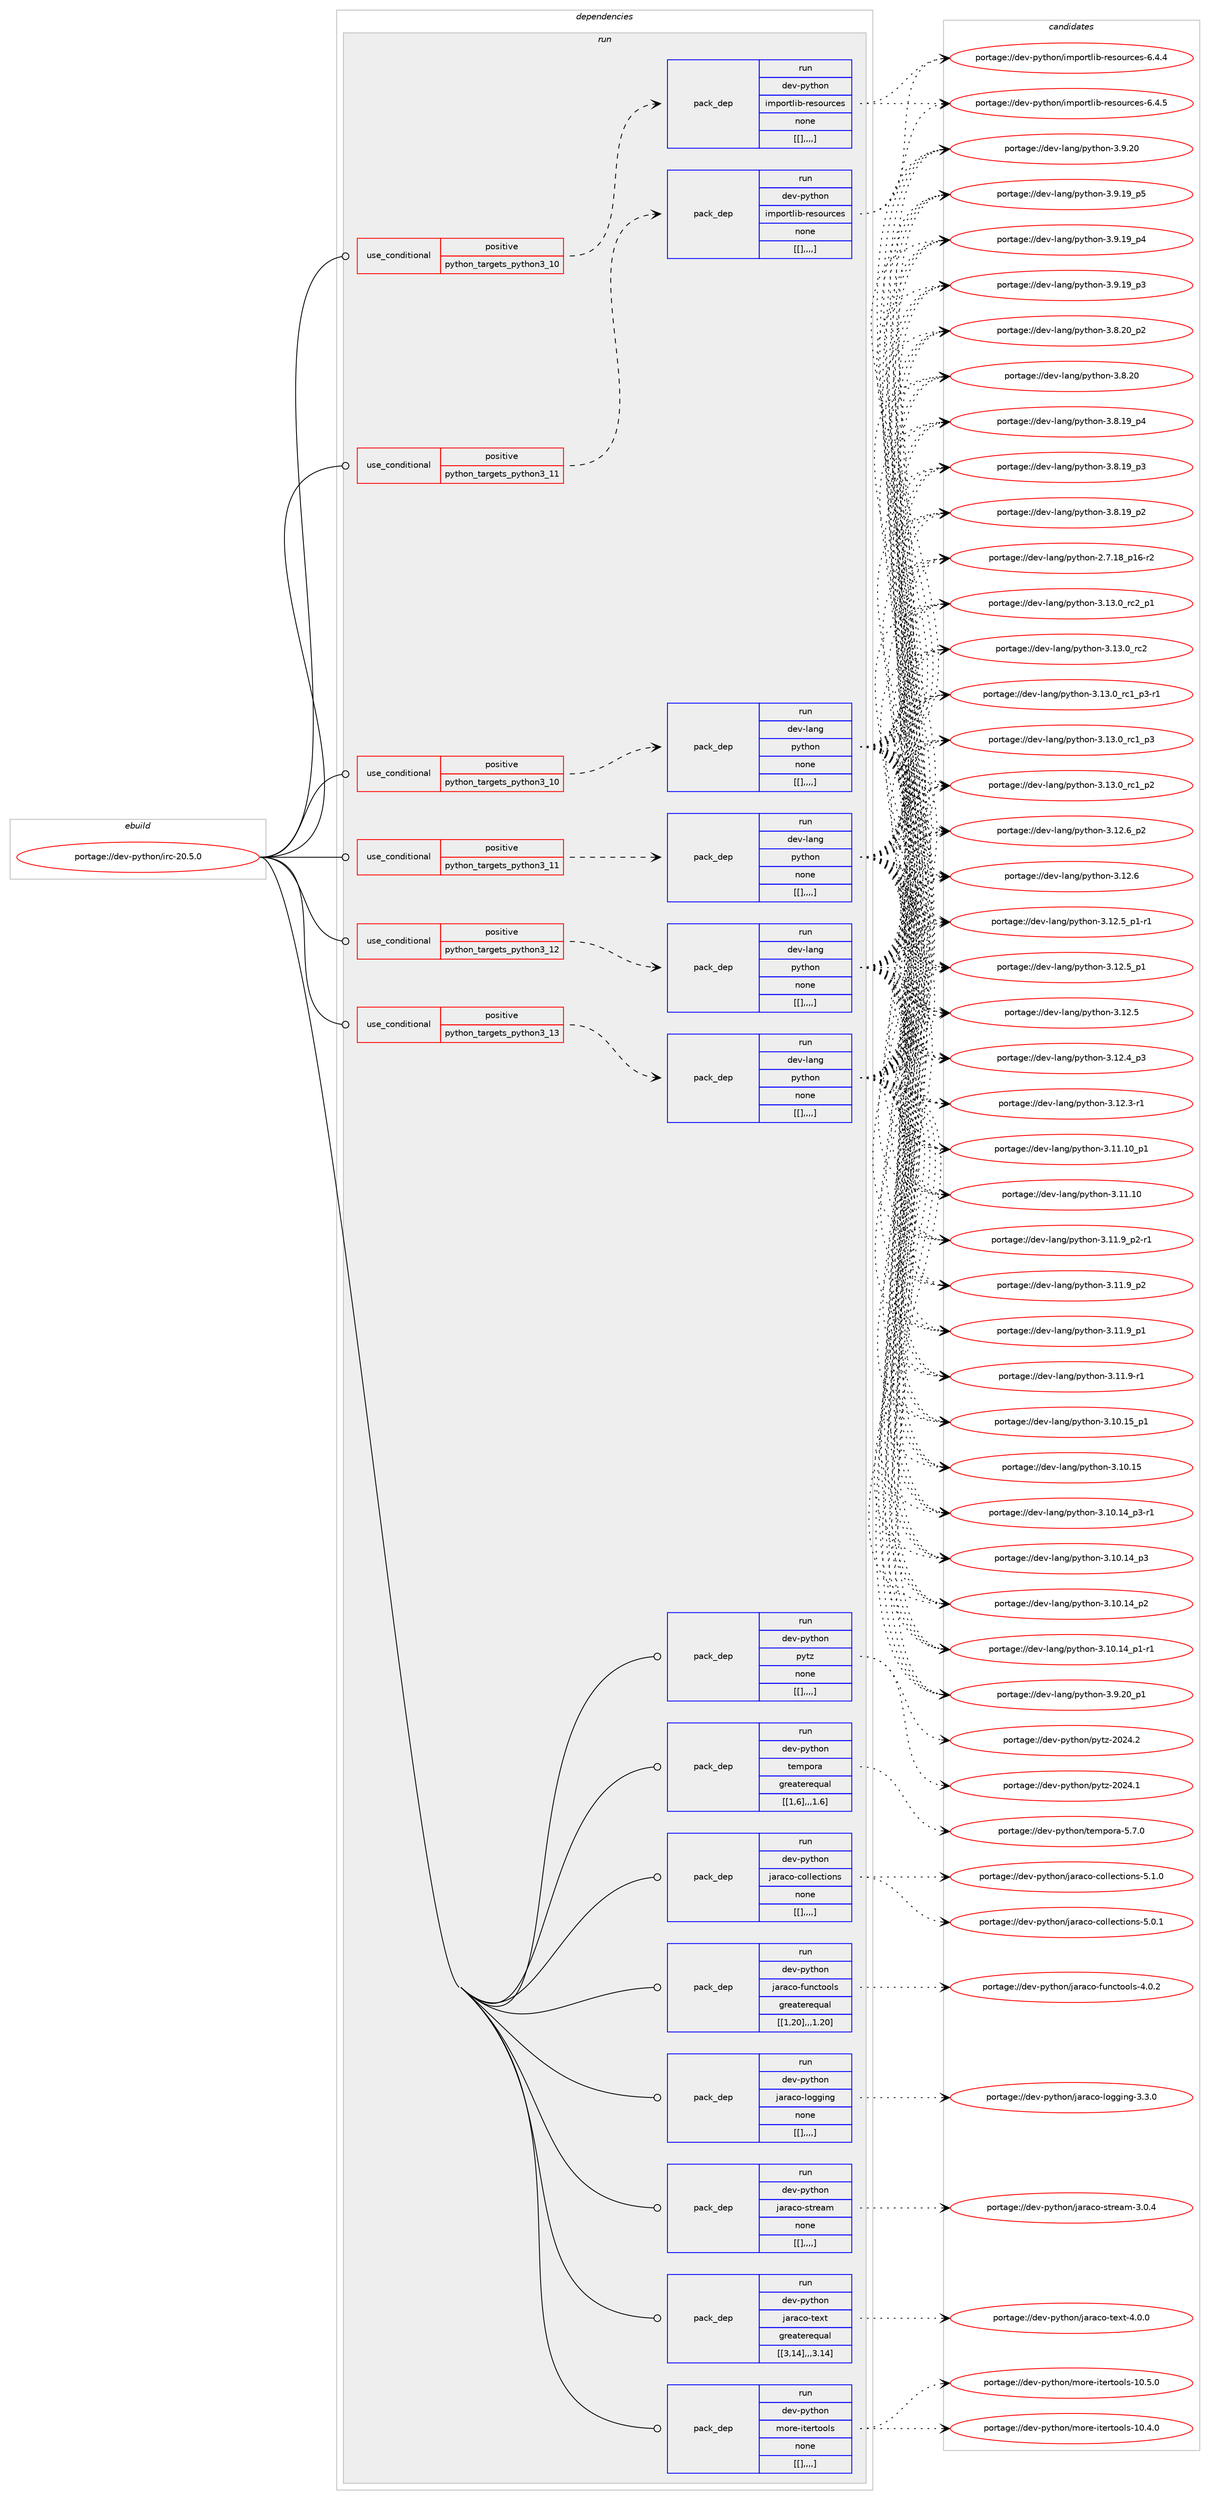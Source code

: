 digraph prolog {

# *************
# Graph options
# *************

newrank=true;
concentrate=true;
compound=true;
graph [rankdir=LR,fontname=Helvetica,fontsize=10,ranksep=1.5];#, ranksep=2.5, nodesep=0.2];
edge  [arrowhead=vee];
node  [fontname=Helvetica,fontsize=10];

# **********
# The ebuild
# **********

subgraph cluster_leftcol {
color=gray;
label=<<i>ebuild</i>>;
id [label="portage://dev-python/irc-20.5.0", color=red, width=4, href="../dev-python/irc-20.5.0.svg"];
}

# ****************
# The dependencies
# ****************

subgraph cluster_midcol {
color=gray;
label=<<i>dependencies</i>>;
subgraph cluster_compile {
fillcolor="#eeeeee";
style=filled;
label=<<i>compile</i>>;
}
subgraph cluster_compileandrun {
fillcolor="#eeeeee";
style=filled;
label=<<i>compile and run</i>>;
}
subgraph cluster_run {
fillcolor="#eeeeee";
style=filled;
label=<<i>run</i>>;
subgraph cond34858 {
dependency150332 [label=<<TABLE BORDER="0" CELLBORDER="1" CELLSPACING="0" CELLPADDING="4"><TR><TD ROWSPAN="3" CELLPADDING="10">use_conditional</TD></TR><TR><TD>positive</TD></TR><TR><TD>python_targets_python3_10</TD></TR></TABLE>>, shape=none, color=red];
subgraph pack114260 {
dependency150333 [label=<<TABLE BORDER="0" CELLBORDER="1" CELLSPACING="0" CELLPADDING="4" WIDTH="220"><TR><TD ROWSPAN="6" CELLPADDING="30">pack_dep</TD></TR><TR><TD WIDTH="110">run</TD></TR><TR><TD>dev-lang</TD></TR><TR><TD>python</TD></TR><TR><TD>none</TD></TR><TR><TD>[[],,,,]</TD></TR></TABLE>>, shape=none, color=blue];
}
dependency150332:e -> dependency150333:w [weight=20,style="dashed",arrowhead="vee"];
}
id:e -> dependency150332:w [weight=20,style="solid",arrowhead="odot"];
subgraph cond34859 {
dependency150334 [label=<<TABLE BORDER="0" CELLBORDER="1" CELLSPACING="0" CELLPADDING="4"><TR><TD ROWSPAN="3" CELLPADDING="10">use_conditional</TD></TR><TR><TD>positive</TD></TR><TR><TD>python_targets_python3_10</TD></TR></TABLE>>, shape=none, color=red];
subgraph pack114261 {
dependency150335 [label=<<TABLE BORDER="0" CELLBORDER="1" CELLSPACING="0" CELLPADDING="4" WIDTH="220"><TR><TD ROWSPAN="6" CELLPADDING="30">pack_dep</TD></TR><TR><TD WIDTH="110">run</TD></TR><TR><TD>dev-python</TD></TR><TR><TD>importlib-resources</TD></TR><TR><TD>none</TD></TR><TR><TD>[[],,,,]</TD></TR></TABLE>>, shape=none, color=blue];
}
dependency150334:e -> dependency150335:w [weight=20,style="dashed",arrowhead="vee"];
}
id:e -> dependency150334:w [weight=20,style="solid",arrowhead="odot"];
subgraph cond34860 {
dependency150336 [label=<<TABLE BORDER="0" CELLBORDER="1" CELLSPACING="0" CELLPADDING="4"><TR><TD ROWSPAN="3" CELLPADDING="10">use_conditional</TD></TR><TR><TD>positive</TD></TR><TR><TD>python_targets_python3_11</TD></TR></TABLE>>, shape=none, color=red];
subgraph pack114262 {
dependency150337 [label=<<TABLE BORDER="0" CELLBORDER="1" CELLSPACING="0" CELLPADDING="4" WIDTH="220"><TR><TD ROWSPAN="6" CELLPADDING="30">pack_dep</TD></TR><TR><TD WIDTH="110">run</TD></TR><TR><TD>dev-lang</TD></TR><TR><TD>python</TD></TR><TR><TD>none</TD></TR><TR><TD>[[],,,,]</TD></TR></TABLE>>, shape=none, color=blue];
}
dependency150336:e -> dependency150337:w [weight=20,style="dashed",arrowhead="vee"];
}
id:e -> dependency150336:w [weight=20,style="solid",arrowhead="odot"];
subgraph cond34861 {
dependency150338 [label=<<TABLE BORDER="0" CELLBORDER="1" CELLSPACING="0" CELLPADDING="4"><TR><TD ROWSPAN="3" CELLPADDING="10">use_conditional</TD></TR><TR><TD>positive</TD></TR><TR><TD>python_targets_python3_11</TD></TR></TABLE>>, shape=none, color=red];
subgraph pack114263 {
dependency150339 [label=<<TABLE BORDER="0" CELLBORDER="1" CELLSPACING="0" CELLPADDING="4" WIDTH="220"><TR><TD ROWSPAN="6" CELLPADDING="30">pack_dep</TD></TR><TR><TD WIDTH="110">run</TD></TR><TR><TD>dev-python</TD></TR><TR><TD>importlib-resources</TD></TR><TR><TD>none</TD></TR><TR><TD>[[],,,,]</TD></TR></TABLE>>, shape=none, color=blue];
}
dependency150338:e -> dependency150339:w [weight=20,style="dashed",arrowhead="vee"];
}
id:e -> dependency150338:w [weight=20,style="solid",arrowhead="odot"];
subgraph cond34862 {
dependency150340 [label=<<TABLE BORDER="0" CELLBORDER="1" CELLSPACING="0" CELLPADDING="4"><TR><TD ROWSPAN="3" CELLPADDING="10">use_conditional</TD></TR><TR><TD>positive</TD></TR><TR><TD>python_targets_python3_12</TD></TR></TABLE>>, shape=none, color=red];
subgraph pack114264 {
dependency150341 [label=<<TABLE BORDER="0" CELLBORDER="1" CELLSPACING="0" CELLPADDING="4" WIDTH="220"><TR><TD ROWSPAN="6" CELLPADDING="30">pack_dep</TD></TR><TR><TD WIDTH="110">run</TD></TR><TR><TD>dev-lang</TD></TR><TR><TD>python</TD></TR><TR><TD>none</TD></TR><TR><TD>[[],,,,]</TD></TR></TABLE>>, shape=none, color=blue];
}
dependency150340:e -> dependency150341:w [weight=20,style="dashed",arrowhead="vee"];
}
id:e -> dependency150340:w [weight=20,style="solid",arrowhead="odot"];
subgraph cond34863 {
dependency150342 [label=<<TABLE BORDER="0" CELLBORDER="1" CELLSPACING="0" CELLPADDING="4"><TR><TD ROWSPAN="3" CELLPADDING="10">use_conditional</TD></TR><TR><TD>positive</TD></TR><TR><TD>python_targets_python3_13</TD></TR></TABLE>>, shape=none, color=red];
subgraph pack114265 {
dependency150343 [label=<<TABLE BORDER="0" CELLBORDER="1" CELLSPACING="0" CELLPADDING="4" WIDTH="220"><TR><TD ROWSPAN="6" CELLPADDING="30">pack_dep</TD></TR><TR><TD WIDTH="110">run</TD></TR><TR><TD>dev-lang</TD></TR><TR><TD>python</TD></TR><TR><TD>none</TD></TR><TR><TD>[[],,,,]</TD></TR></TABLE>>, shape=none, color=blue];
}
dependency150342:e -> dependency150343:w [weight=20,style="dashed",arrowhead="vee"];
}
id:e -> dependency150342:w [weight=20,style="solid",arrowhead="odot"];
subgraph pack114266 {
dependency150344 [label=<<TABLE BORDER="0" CELLBORDER="1" CELLSPACING="0" CELLPADDING="4" WIDTH="220"><TR><TD ROWSPAN="6" CELLPADDING="30">pack_dep</TD></TR><TR><TD WIDTH="110">run</TD></TR><TR><TD>dev-python</TD></TR><TR><TD>jaraco-collections</TD></TR><TR><TD>none</TD></TR><TR><TD>[[],,,,]</TD></TR></TABLE>>, shape=none, color=blue];
}
id:e -> dependency150344:w [weight=20,style="solid",arrowhead="odot"];
subgraph pack114267 {
dependency150345 [label=<<TABLE BORDER="0" CELLBORDER="1" CELLSPACING="0" CELLPADDING="4" WIDTH="220"><TR><TD ROWSPAN="6" CELLPADDING="30">pack_dep</TD></TR><TR><TD WIDTH="110">run</TD></TR><TR><TD>dev-python</TD></TR><TR><TD>jaraco-functools</TD></TR><TR><TD>greaterequal</TD></TR><TR><TD>[[1,20],,,1.20]</TD></TR></TABLE>>, shape=none, color=blue];
}
id:e -> dependency150345:w [weight=20,style="solid",arrowhead="odot"];
subgraph pack114268 {
dependency150346 [label=<<TABLE BORDER="0" CELLBORDER="1" CELLSPACING="0" CELLPADDING="4" WIDTH="220"><TR><TD ROWSPAN="6" CELLPADDING="30">pack_dep</TD></TR><TR><TD WIDTH="110">run</TD></TR><TR><TD>dev-python</TD></TR><TR><TD>jaraco-logging</TD></TR><TR><TD>none</TD></TR><TR><TD>[[],,,,]</TD></TR></TABLE>>, shape=none, color=blue];
}
id:e -> dependency150346:w [weight=20,style="solid",arrowhead="odot"];
subgraph pack114269 {
dependency150347 [label=<<TABLE BORDER="0" CELLBORDER="1" CELLSPACING="0" CELLPADDING="4" WIDTH="220"><TR><TD ROWSPAN="6" CELLPADDING="30">pack_dep</TD></TR><TR><TD WIDTH="110">run</TD></TR><TR><TD>dev-python</TD></TR><TR><TD>jaraco-stream</TD></TR><TR><TD>none</TD></TR><TR><TD>[[],,,,]</TD></TR></TABLE>>, shape=none, color=blue];
}
id:e -> dependency150347:w [weight=20,style="solid",arrowhead="odot"];
subgraph pack114270 {
dependency150348 [label=<<TABLE BORDER="0" CELLBORDER="1" CELLSPACING="0" CELLPADDING="4" WIDTH="220"><TR><TD ROWSPAN="6" CELLPADDING="30">pack_dep</TD></TR><TR><TD WIDTH="110">run</TD></TR><TR><TD>dev-python</TD></TR><TR><TD>jaraco-text</TD></TR><TR><TD>greaterequal</TD></TR><TR><TD>[[3,14],,,3.14]</TD></TR></TABLE>>, shape=none, color=blue];
}
id:e -> dependency150348:w [weight=20,style="solid",arrowhead="odot"];
subgraph pack114271 {
dependency150349 [label=<<TABLE BORDER="0" CELLBORDER="1" CELLSPACING="0" CELLPADDING="4" WIDTH="220"><TR><TD ROWSPAN="6" CELLPADDING="30">pack_dep</TD></TR><TR><TD WIDTH="110">run</TD></TR><TR><TD>dev-python</TD></TR><TR><TD>more-itertools</TD></TR><TR><TD>none</TD></TR><TR><TD>[[],,,,]</TD></TR></TABLE>>, shape=none, color=blue];
}
id:e -> dependency150349:w [weight=20,style="solid",arrowhead="odot"];
subgraph pack114272 {
dependency150350 [label=<<TABLE BORDER="0" CELLBORDER="1" CELLSPACING="0" CELLPADDING="4" WIDTH="220"><TR><TD ROWSPAN="6" CELLPADDING="30">pack_dep</TD></TR><TR><TD WIDTH="110">run</TD></TR><TR><TD>dev-python</TD></TR><TR><TD>pytz</TD></TR><TR><TD>none</TD></TR><TR><TD>[[],,,,]</TD></TR></TABLE>>, shape=none, color=blue];
}
id:e -> dependency150350:w [weight=20,style="solid",arrowhead="odot"];
subgraph pack114273 {
dependency150351 [label=<<TABLE BORDER="0" CELLBORDER="1" CELLSPACING="0" CELLPADDING="4" WIDTH="220"><TR><TD ROWSPAN="6" CELLPADDING="30">pack_dep</TD></TR><TR><TD WIDTH="110">run</TD></TR><TR><TD>dev-python</TD></TR><TR><TD>tempora</TD></TR><TR><TD>greaterequal</TD></TR><TR><TD>[[1,6],,,1.6]</TD></TR></TABLE>>, shape=none, color=blue];
}
id:e -> dependency150351:w [weight=20,style="solid",arrowhead="odot"];
}
}

# **************
# The candidates
# **************

subgraph cluster_choices {
rank=same;
color=gray;
label=<<i>candidates</i>>;

subgraph choice114260 {
color=black;
nodesep=1;
choice100101118451089711010347112121116104111110455146495146489511499509511249 [label="portage://dev-lang/python-3.13.0_rc2_p1", color=red, width=4,href="../dev-lang/python-3.13.0_rc2_p1.svg"];
choice10010111845108971101034711212111610411111045514649514648951149950 [label="portage://dev-lang/python-3.13.0_rc2", color=red, width=4,href="../dev-lang/python-3.13.0_rc2.svg"];
choice1001011184510897110103471121211161041111104551464951464895114994995112514511449 [label="portage://dev-lang/python-3.13.0_rc1_p3-r1", color=red, width=4,href="../dev-lang/python-3.13.0_rc1_p3-r1.svg"];
choice100101118451089711010347112121116104111110455146495146489511499499511251 [label="portage://dev-lang/python-3.13.0_rc1_p3", color=red, width=4,href="../dev-lang/python-3.13.0_rc1_p3.svg"];
choice100101118451089711010347112121116104111110455146495146489511499499511250 [label="portage://dev-lang/python-3.13.0_rc1_p2", color=red, width=4,href="../dev-lang/python-3.13.0_rc1_p2.svg"];
choice100101118451089711010347112121116104111110455146495046549511250 [label="portage://dev-lang/python-3.12.6_p2", color=red, width=4,href="../dev-lang/python-3.12.6_p2.svg"];
choice10010111845108971101034711212111610411111045514649504654 [label="portage://dev-lang/python-3.12.6", color=red, width=4,href="../dev-lang/python-3.12.6.svg"];
choice1001011184510897110103471121211161041111104551464950465395112494511449 [label="portage://dev-lang/python-3.12.5_p1-r1", color=red, width=4,href="../dev-lang/python-3.12.5_p1-r1.svg"];
choice100101118451089711010347112121116104111110455146495046539511249 [label="portage://dev-lang/python-3.12.5_p1", color=red, width=4,href="../dev-lang/python-3.12.5_p1.svg"];
choice10010111845108971101034711212111610411111045514649504653 [label="portage://dev-lang/python-3.12.5", color=red, width=4,href="../dev-lang/python-3.12.5.svg"];
choice100101118451089711010347112121116104111110455146495046529511251 [label="portage://dev-lang/python-3.12.4_p3", color=red, width=4,href="../dev-lang/python-3.12.4_p3.svg"];
choice100101118451089711010347112121116104111110455146495046514511449 [label="portage://dev-lang/python-3.12.3-r1", color=red, width=4,href="../dev-lang/python-3.12.3-r1.svg"];
choice10010111845108971101034711212111610411111045514649494649489511249 [label="portage://dev-lang/python-3.11.10_p1", color=red, width=4,href="../dev-lang/python-3.11.10_p1.svg"];
choice1001011184510897110103471121211161041111104551464949464948 [label="portage://dev-lang/python-3.11.10", color=red, width=4,href="../dev-lang/python-3.11.10.svg"];
choice1001011184510897110103471121211161041111104551464949465795112504511449 [label="portage://dev-lang/python-3.11.9_p2-r1", color=red, width=4,href="../dev-lang/python-3.11.9_p2-r1.svg"];
choice100101118451089711010347112121116104111110455146494946579511250 [label="portage://dev-lang/python-3.11.9_p2", color=red, width=4,href="../dev-lang/python-3.11.9_p2.svg"];
choice100101118451089711010347112121116104111110455146494946579511249 [label="portage://dev-lang/python-3.11.9_p1", color=red, width=4,href="../dev-lang/python-3.11.9_p1.svg"];
choice100101118451089711010347112121116104111110455146494946574511449 [label="portage://dev-lang/python-3.11.9-r1", color=red, width=4,href="../dev-lang/python-3.11.9-r1.svg"];
choice10010111845108971101034711212111610411111045514649484649539511249 [label="portage://dev-lang/python-3.10.15_p1", color=red, width=4,href="../dev-lang/python-3.10.15_p1.svg"];
choice1001011184510897110103471121211161041111104551464948464953 [label="portage://dev-lang/python-3.10.15", color=red, width=4,href="../dev-lang/python-3.10.15.svg"];
choice100101118451089711010347112121116104111110455146494846495295112514511449 [label="portage://dev-lang/python-3.10.14_p3-r1", color=red, width=4,href="../dev-lang/python-3.10.14_p3-r1.svg"];
choice10010111845108971101034711212111610411111045514649484649529511251 [label="portage://dev-lang/python-3.10.14_p3", color=red, width=4,href="../dev-lang/python-3.10.14_p3.svg"];
choice10010111845108971101034711212111610411111045514649484649529511250 [label="portage://dev-lang/python-3.10.14_p2", color=red, width=4,href="../dev-lang/python-3.10.14_p2.svg"];
choice100101118451089711010347112121116104111110455146494846495295112494511449 [label="portage://dev-lang/python-3.10.14_p1-r1", color=red, width=4,href="../dev-lang/python-3.10.14_p1-r1.svg"];
choice100101118451089711010347112121116104111110455146574650489511249 [label="portage://dev-lang/python-3.9.20_p1", color=red, width=4,href="../dev-lang/python-3.9.20_p1.svg"];
choice10010111845108971101034711212111610411111045514657465048 [label="portage://dev-lang/python-3.9.20", color=red, width=4,href="../dev-lang/python-3.9.20.svg"];
choice100101118451089711010347112121116104111110455146574649579511253 [label="portage://dev-lang/python-3.9.19_p5", color=red, width=4,href="../dev-lang/python-3.9.19_p5.svg"];
choice100101118451089711010347112121116104111110455146574649579511252 [label="portage://dev-lang/python-3.9.19_p4", color=red, width=4,href="../dev-lang/python-3.9.19_p4.svg"];
choice100101118451089711010347112121116104111110455146574649579511251 [label="portage://dev-lang/python-3.9.19_p3", color=red, width=4,href="../dev-lang/python-3.9.19_p3.svg"];
choice100101118451089711010347112121116104111110455146564650489511250 [label="portage://dev-lang/python-3.8.20_p2", color=red, width=4,href="../dev-lang/python-3.8.20_p2.svg"];
choice10010111845108971101034711212111610411111045514656465048 [label="portage://dev-lang/python-3.8.20", color=red, width=4,href="../dev-lang/python-3.8.20.svg"];
choice100101118451089711010347112121116104111110455146564649579511252 [label="portage://dev-lang/python-3.8.19_p4", color=red, width=4,href="../dev-lang/python-3.8.19_p4.svg"];
choice100101118451089711010347112121116104111110455146564649579511251 [label="portage://dev-lang/python-3.8.19_p3", color=red, width=4,href="../dev-lang/python-3.8.19_p3.svg"];
choice100101118451089711010347112121116104111110455146564649579511250 [label="portage://dev-lang/python-3.8.19_p2", color=red, width=4,href="../dev-lang/python-3.8.19_p2.svg"];
choice100101118451089711010347112121116104111110455046554649569511249544511450 [label="portage://dev-lang/python-2.7.18_p16-r2", color=red, width=4,href="../dev-lang/python-2.7.18_p16-r2.svg"];
dependency150333:e -> choice100101118451089711010347112121116104111110455146495146489511499509511249:w [style=dotted,weight="100"];
dependency150333:e -> choice10010111845108971101034711212111610411111045514649514648951149950:w [style=dotted,weight="100"];
dependency150333:e -> choice1001011184510897110103471121211161041111104551464951464895114994995112514511449:w [style=dotted,weight="100"];
dependency150333:e -> choice100101118451089711010347112121116104111110455146495146489511499499511251:w [style=dotted,weight="100"];
dependency150333:e -> choice100101118451089711010347112121116104111110455146495146489511499499511250:w [style=dotted,weight="100"];
dependency150333:e -> choice100101118451089711010347112121116104111110455146495046549511250:w [style=dotted,weight="100"];
dependency150333:e -> choice10010111845108971101034711212111610411111045514649504654:w [style=dotted,weight="100"];
dependency150333:e -> choice1001011184510897110103471121211161041111104551464950465395112494511449:w [style=dotted,weight="100"];
dependency150333:e -> choice100101118451089711010347112121116104111110455146495046539511249:w [style=dotted,weight="100"];
dependency150333:e -> choice10010111845108971101034711212111610411111045514649504653:w [style=dotted,weight="100"];
dependency150333:e -> choice100101118451089711010347112121116104111110455146495046529511251:w [style=dotted,weight="100"];
dependency150333:e -> choice100101118451089711010347112121116104111110455146495046514511449:w [style=dotted,weight="100"];
dependency150333:e -> choice10010111845108971101034711212111610411111045514649494649489511249:w [style=dotted,weight="100"];
dependency150333:e -> choice1001011184510897110103471121211161041111104551464949464948:w [style=dotted,weight="100"];
dependency150333:e -> choice1001011184510897110103471121211161041111104551464949465795112504511449:w [style=dotted,weight="100"];
dependency150333:e -> choice100101118451089711010347112121116104111110455146494946579511250:w [style=dotted,weight="100"];
dependency150333:e -> choice100101118451089711010347112121116104111110455146494946579511249:w [style=dotted,weight="100"];
dependency150333:e -> choice100101118451089711010347112121116104111110455146494946574511449:w [style=dotted,weight="100"];
dependency150333:e -> choice10010111845108971101034711212111610411111045514649484649539511249:w [style=dotted,weight="100"];
dependency150333:e -> choice1001011184510897110103471121211161041111104551464948464953:w [style=dotted,weight="100"];
dependency150333:e -> choice100101118451089711010347112121116104111110455146494846495295112514511449:w [style=dotted,weight="100"];
dependency150333:e -> choice10010111845108971101034711212111610411111045514649484649529511251:w [style=dotted,weight="100"];
dependency150333:e -> choice10010111845108971101034711212111610411111045514649484649529511250:w [style=dotted,weight="100"];
dependency150333:e -> choice100101118451089711010347112121116104111110455146494846495295112494511449:w [style=dotted,weight="100"];
dependency150333:e -> choice100101118451089711010347112121116104111110455146574650489511249:w [style=dotted,weight="100"];
dependency150333:e -> choice10010111845108971101034711212111610411111045514657465048:w [style=dotted,weight="100"];
dependency150333:e -> choice100101118451089711010347112121116104111110455146574649579511253:w [style=dotted,weight="100"];
dependency150333:e -> choice100101118451089711010347112121116104111110455146574649579511252:w [style=dotted,weight="100"];
dependency150333:e -> choice100101118451089711010347112121116104111110455146574649579511251:w [style=dotted,weight="100"];
dependency150333:e -> choice100101118451089711010347112121116104111110455146564650489511250:w [style=dotted,weight="100"];
dependency150333:e -> choice10010111845108971101034711212111610411111045514656465048:w [style=dotted,weight="100"];
dependency150333:e -> choice100101118451089711010347112121116104111110455146564649579511252:w [style=dotted,weight="100"];
dependency150333:e -> choice100101118451089711010347112121116104111110455146564649579511251:w [style=dotted,weight="100"];
dependency150333:e -> choice100101118451089711010347112121116104111110455146564649579511250:w [style=dotted,weight="100"];
dependency150333:e -> choice100101118451089711010347112121116104111110455046554649569511249544511450:w [style=dotted,weight="100"];
}
subgraph choice114261 {
color=black;
nodesep=1;
choice1001011184511212111610411111047105109112111114116108105984511410111511111711499101115455446524653 [label="portage://dev-python/importlib-resources-6.4.5", color=red, width=4,href="../dev-python/importlib-resources-6.4.5.svg"];
choice1001011184511212111610411111047105109112111114116108105984511410111511111711499101115455446524652 [label="portage://dev-python/importlib-resources-6.4.4", color=red, width=4,href="../dev-python/importlib-resources-6.4.4.svg"];
dependency150335:e -> choice1001011184511212111610411111047105109112111114116108105984511410111511111711499101115455446524653:w [style=dotted,weight="100"];
dependency150335:e -> choice1001011184511212111610411111047105109112111114116108105984511410111511111711499101115455446524652:w [style=dotted,weight="100"];
}
subgraph choice114262 {
color=black;
nodesep=1;
choice100101118451089711010347112121116104111110455146495146489511499509511249 [label="portage://dev-lang/python-3.13.0_rc2_p1", color=red, width=4,href="../dev-lang/python-3.13.0_rc2_p1.svg"];
choice10010111845108971101034711212111610411111045514649514648951149950 [label="portage://dev-lang/python-3.13.0_rc2", color=red, width=4,href="../dev-lang/python-3.13.0_rc2.svg"];
choice1001011184510897110103471121211161041111104551464951464895114994995112514511449 [label="portage://dev-lang/python-3.13.0_rc1_p3-r1", color=red, width=4,href="../dev-lang/python-3.13.0_rc1_p3-r1.svg"];
choice100101118451089711010347112121116104111110455146495146489511499499511251 [label="portage://dev-lang/python-3.13.0_rc1_p3", color=red, width=4,href="../dev-lang/python-3.13.0_rc1_p3.svg"];
choice100101118451089711010347112121116104111110455146495146489511499499511250 [label="portage://dev-lang/python-3.13.0_rc1_p2", color=red, width=4,href="../dev-lang/python-3.13.0_rc1_p2.svg"];
choice100101118451089711010347112121116104111110455146495046549511250 [label="portage://dev-lang/python-3.12.6_p2", color=red, width=4,href="../dev-lang/python-3.12.6_p2.svg"];
choice10010111845108971101034711212111610411111045514649504654 [label="portage://dev-lang/python-3.12.6", color=red, width=4,href="../dev-lang/python-3.12.6.svg"];
choice1001011184510897110103471121211161041111104551464950465395112494511449 [label="portage://dev-lang/python-3.12.5_p1-r1", color=red, width=4,href="../dev-lang/python-3.12.5_p1-r1.svg"];
choice100101118451089711010347112121116104111110455146495046539511249 [label="portage://dev-lang/python-3.12.5_p1", color=red, width=4,href="../dev-lang/python-3.12.5_p1.svg"];
choice10010111845108971101034711212111610411111045514649504653 [label="portage://dev-lang/python-3.12.5", color=red, width=4,href="../dev-lang/python-3.12.5.svg"];
choice100101118451089711010347112121116104111110455146495046529511251 [label="portage://dev-lang/python-3.12.4_p3", color=red, width=4,href="../dev-lang/python-3.12.4_p3.svg"];
choice100101118451089711010347112121116104111110455146495046514511449 [label="portage://dev-lang/python-3.12.3-r1", color=red, width=4,href="../dev-lang/python-3.12.3-r1.svg"];
choice10010111845108971101034711212111610411111045514649494649489511249 [label="portage://dev-lang/python-3.11.10_p1", color=red, width=4,href="../dev-lang/python-3.11.10_p1.svg"];
choice1001011184510897110103471121211161041111104551464949464948 [label="portage://dev-lang/python-3.11.10", color=red, width=4,href="../dev-lang/python-3.11.10.svg"];
choice1001011184510897110103471121211161041111104551464949465795112504511449 [label="portage://dev-lang/python-3.11.9_p2-r1", color=red, width=4,href="../dev-lang/python-3.11.9_p2-r1.svg"];
choice100101118451089711010347112121116104111110455146494946579511250 [label="portage://dev-lang/python-3.11.9_p2", color=red, width=4,href="../dev-lang/python-3.11.9_p2.svg"];
choice100101118451089711010347112121116104111110455146494946579511249 [label="portage://dev-lang/python-3.11.9_p1", color=red, width=4,href="../dev-lang/python-3.11.9_p1.svg"];
choice100101118451089711010347112121116104111110455146494946574511449 [label="portage://dev-lang/python-3.11.9-r1", color=red, width=4,href="../dev-lang/python-3.11.9-r1.svg"];
choice10010111845108971101034711212111610411111045514649484649539511249 [label="portage://dev-lang/python-3.10.15_p1", color=red, width=4,href="../dev-lang/python-3.10.15_p1.svg"];
choice1001011184510897110103471121211161041111104551464948464953 [label="portage://dev-lang/python-3.10.15", color=red, width=4,href="../dev-lang/python-3.10.15.svg"];
choice100101118451089711010347112121116104111110455146494846495295112514511449 [label="portage://dev-lang/python-3.10.14_p3-r1", color=red, width=4,href="../dev-lang/python-3.10.14_p3-r1.svg"];
choice10010111845108971101034711212111610411111045514649484649529511251 [label="portage://dev-lang/python-3.10.14_p3", color=red, width=4,href="../dev-lang/python-3.10.14_p3.svg"];
choice10010111845108971101034711212111610411111045514649484649529511250 [label="portage://dev-lang/python-3.10.14_p2", color=red, width=4,href="../dev-lang/python-3.10.14_p2.svg"];
choice100101118451089711010347112121116104111110455146494846495295112494511449 [label="portage://dev-lang/python-3.10.14_p1-r1", color=red, width=4,href="../dev-lang/python-3.10.14_p1-r1.svg"];
choice100101118451089711010347112121116104111110455146574650489511249 [label="portage://dev-lang/python-3.9.20_p1", color=red, width=4,href="../dev-lang/python-3.9.20_p1.svg"];
choice10010111845108971101034711212111610411111045514657465048 [label="portage://dev-lang/python-3.9.20", color=red, width=4,href="../dev-lang/python-3.9.20.svg"];
choice100101118451089711010347112121116104111110455146574649579511253 [label="portage://dev-lang/python-3.9.19_p5", color=red, width=4,href="../dev-lang/python-3.9.19_p5.svg"];
choice100101118451089711010347112121116104111110455146574649579511252 [label="portage://dev-lang/python-3.9.19_p4", color=red, width=4,href="../dev-lang/python-3.9.19_p4.svg"];
choice100101118451089711010347112121116104111110455146574649579511251 [label="portage://dev-lang/python-3.9.19_p3", color=red, width=4,href="../dev-lang/python-3.9.19_p3.svg"];
choice100101118451089711010347112121116104111110455146564650489511250 [label="portage://dev-lang/python-3.8.20_p2", color=red, width=4,href="../dev-lang/python-3.8.20_p2.svg"];
choice10010111845108971101034711212111610411111045514656465048 [label="portage://dev-lang/python-3.8.20", color=red, width=4,href="../dev-lang/python-3.8.20.svg"];
choice100101118451089711010347112121116104111110455146564649579511252 [label="portage://dev-lang/python-3.8.19_p4", color=red, width=4,href="../dev-lang/python-3.8.19_p4.svg"];
choice100101118451089711010347112121116104111110455146564649579511251 [label="portage://dev-lang/python-3.8.19_p3", color=red, width=4,href="../dev-lang/python-3.8.19_p3.svg"];
choice100101118451089711010347112121116104111110455146564649579511250 [label="portage://dev-lang/python-3.8.19_p2", color=red, width=4,href="../dev-lang/python-3.8.19_p2.svg"];
choice100101118451089711010347112121116104111110455046554649569511249544511450 [label="portage://dev-lang/python-2.7.18_p16-r2", color=red, width=4,href="../dev-lang/python-2.7.18_p16-r2.svg"];
dependency150337:e -> choice100101118451089711010347112121116104111110455146495146489511499509511249:w [style=dotted,weight="100"];
dependency150337:e -> choice10010111845108971101034711212111610411111045514649514648951149950:w [style=dotted,weight="100"];
dependency150337:e -> choice1001011184510897110103471121211161041111104551464951464895114994995112514511449:w [style=dotted,weight="100"];
dependency150337:e -> choice100101118451089711010347112121116104111110455146495146489511499499511251:w [style=dotted,weight="100"];
dependency150337:e -> choice100101118451089711010347112121116104111110455146495146489511499499511250:w [style=dotted,weight="100"];
dependency150337:e -> choice100101118451089711010347112121116104111110455146495046549511250:w [style=dotted,weight="100"];
dependency150337:e -> choice10010111845108971101034711212111610411111045514649504654:w [style=dotted,weight="100"];
dependency150337:e -> choice1001011184510897110103471121211161041111104551464950465395112494511449:w [style=dotted,weight="100"];
dependency150337:e -> choice100101118451089711010347112121116104111110455146495046539511249:w [style=dotted,weight="100"];
dependency150337:e -> choice10010111845108971101034711212111610411111045514649504653:w [style=dotted,weight="100"];
dependency150337:e -> choice100101118451089711010347112121116104111110455146495046529511251:w [style=dotted,weight="100"];
dependency150337:e -> choice100101118451089711010347112121116104111110455146495046514511449:w [style=dotted,weight="100"];
dependency150337:e -> choice10010111845108971101034711212111610411111045514649494649489511249:w [style=dotted,weight="100"];
dependency150337:e -> choice1001011184510897110103471121211161041111104551464949464948:w [style=dotted,weight="100"];
dependency150337:e -> choice1001011184510897110103471121211161041111104551464949465795112504511449:w [style=dotted,weight="100"];
dependency150337:e -> choice100101118451089711010347112121116104111110455146494946579511250:w [style=dotted,weight="100"];
dependency150337:e -> choice100101118451089711010347112121116104111110455146494946579511249:w [style=dotted,weight="100"];
dependency150337:e -> choice100101118451089711010347112121116104111110455146494946574511449:w [style=dotted,weight="100"];
dependency150337:e -> choice10010111845108971101034711212111610411111045514649484649539511249:w [style=dotted,weight="100"];
dependency150337:e -> choice1001011184510897110103471121211161041111104551464948464953:w [style=dotted,weight="100"];
dependency150337:e -> choice100101118451089711010347112121116104111110455146494846495295112514511449:w [style=dotted,weight="100"];
dependency150337:e -> choice10010111845108971101034711212111610411111045514649484649529511251:w [style=dotted,weight="100"];
dependency150337:e -> choice10010111845108971101034711212111610411111045514649484649529511250:w [style=dotted,weight="100"];
dependency150337:e -> choice100101118451089711010347112121116104111110455146494846495295112494511449:w [style=dotted,weight="100"];
dependency150337:e -> choice100101118451089711010347112121116104111110455146574650489511249:w [style=dotted,weight="100"];
dependency150337:e -> choice10010111845108971101034711212111610411111045514657465048:w [style=dotted,weight="100"];
dependency150337:e -> choice100101118451089711010347112121116104111110455146574649579511253:w [style=dotted,weight="100"];
dependency150337:e -> choice100101118451089711010347112121116104111110455146574649579511252:w [style=dotted,weight="100"];
dependency150337:e -> choice100101118451089711010347112121116104111110455146574649579511251:w [style=dotted,weight="100"];
dependency150337:e -> choice100101118451089711010347112121116104111110455146564650489511250:w [style=dotted,weight="100"];
dependency150337:e -> choice10010111845108971101034711212111610411111045514656465048:w [style=dotted,weight="100"];
dependency150337:e -> choice100101118451089711010347112121116104111110455146564649579511252:w [style=dotted,weight="100"];
dependency150337:e -> choice100101118451089711010347112121116104111110455146564649579511251:w [style=dotted,weight="100"];
dependency150337:e -> choice100101118451089711010347112121116104111110455146564649579511250:w [style=dotted,weight="100"];
dependency150337:e -> choice100101118451089711010347112121116104111110455046554649569511249544511450:w [style=dotted,weight="100"];
}
subgraph choice114263 {
color=black;
nodesep=1;
choice1001011184511212111610411111047105109112111114116108105984511410111511111711499101115455446524653 [label="portage://dev-python/importlib-resources-6.4.5", color=red, width=4,href="../dev-python/importlib-resources-6.4.5.svg"];
choice1001011184511212111610411111047105109112111114116108105984511410111511111711499101115455446524652 [label="portage://dev-python/importlib-resources-6.4.4", color=red, width=4,href="../dev-python/importlib-resources-6.4.4.svg"];
dependency150339:e -> choice1001011184511212111610411111047105109112111114116108105984511410111511111711499101115455446524653:w [style=dotted,weight="100"];
dependency150339:e -> choice1001011184511212111610411111047105109112111114116108105984511410111511111711499101115455446524652:w [style=dotted,weight="100"];
}
subgraph choice114264 {
color=black;
nodesep=1;
choice100101118451089711010347112121116104111110455146495146489511499509511249 [label="portage://dev-lang/python-3.13.0_rc2_p1", color=red, width=4,href="../dev-lang/python-3.13.0_rc2_p1.svg"];
choice10010111845108971101034711212111610411111045514649514648951149950 [label="portage://dev-lang/python-3.13.0_rc2", color=red, width=4,href="../dev-lang/python-3.13.0_rc2.svg"];
choice1001011184510897110103471121211161041111104551464951464895114994995112514511449 [label="portage://dev-lang/python-3.13.0_rc1_p3-r1", color=red, width=4,href="../dev-lang/python-3.13.0_rc1_p3-r1.svg"];
choice100101118451089711010347112121116104111110455146495146489511499499511251 [label="portage://dev-lang/python-3.13.0_rc1_p3", color=red, width=4,href="../dev-lang/python-3.13.0_rc1_p3.svg"];
choice100101118451089711010347112121116104111110455146495146489511499499511250 [label="portage://dev-lang/python-3.13.0_rc1_p2", color=red, width=4,href="../dev-lang/python-3.13.0_rc1_p2.svg"];
choice100101118451089711010347112121116104111110455146495046549511250 [label="portage://dev-lang/python-3.12.6_p2", color=red, width=4,href="../dev-lang/python-3.12.6_p2.svg"];
choice10010111845108971101034711212111610411111045514649504654 [label="portage://dev-lang/python-3.12.6", color=red, width=4,href="../dev-lang/python-3.12.6.svg"];
choice1001011184510897110103471121211161041111104551464950465395112494511449 [label="portage://dev-lang/python-3.12.5_p1-r1", color=red, width=4,href="../dev-lang/python-3.12.5_p1-r1.svg"];
choice100101118451089711010347112121116104111110455146495046539511249 [label="portage://dev-lang/python-3.12.5_p1", color=red, width=4,href="../dev-lang/python-3.12.5_p1.svg"];
choice10010111845108971101034711212111610411111045514649504653 [label="portage://dev-lang/python-3.12.5", color=red, width=4,href="../dev-lang/python-3.12.5.svg"];
choice100101118451089711010347112121116104111110455146495046529511251 [label="portage://dev-lang/python-3.12.4_p3", color=red, width=4,href="../dev-lang/python-3.12.4_p3.svg"];
choice100101118451089711010347112121116104111110455146495046514511449 [label="portage://dev-lang/python-3.12.3-r1", color=red, width=4,href="../dev-lang/python-3.12.3-r1.svg"];
choice10010111845108971101034711212111610411111045514649494649489511249 [label="portage://dev-lang/python-3.11.10_p1", color=red, width=4,href="../dev-lang/python-3.11.10_p1.svg"];
choice1001011184510897110103471121211161041111104551464949464948 [label="portage://dev-lang/python-3.11.10", color=red, width=4,href="../dev-lang/python-3.11.10.svg"];
choice1001011184510897110103471121211161041111104551464949465795112504511449 [label="portage://dev-lang/python-3.11.9_p2-r1", color=red, width=4,href="../dev-lang/python-3.11.9_p2-r1.svg"];
choice100101118451089711010347112121116104111110455146494946579511250 [label="portage://dev-lang/python-3.11.9_p2", color=red, width=4,href="../dev-lang/python-3.11.9_p2.svg"];
choice100101118451089711010347112121116104111110455146494946579511249 [label="portage://dev-lang/python-3.11.9_p1", color=red, width=4,href="../dev-lang/python-3.11.9_p1.svg"];
choice100101118451089711010347112121116104111110455146494946574511449 [label="portage://dev-lang/python-3.11.9-r1", color=red, width=4,href="../dev-lang/python-3.11.9-r1.svg"];
choice10010111845108971101034711212111610411111045514649484649539511249 [label="portage://dev-lang/python-3.10.15_p1", color=red, width=4,href="../dev-lang/python-3.10.15_p1.svg"];
choice1001011184510897110103471121211161041111104551464948464953 [label="portage://dev-lang/python-3.10.15", color=red, width=4,href="../dev-lang/python-3.10.15.svg"];
choice100101118451089711010347112121116104111110455146494846495295112514511449 [label="portage://dev-lang/python-3.10.14_p3-r1", color=red, width=4,href="../dev-lang/python-3.10.14_p3-r1.svg"];
choice10010111845108971101034711212111610411111045514649484649529511251 [label="portage://dev-lang/python-3.10.14_p3", color=red, width=4,href="../dev-lang/python-3.10.14_p3.svg"];
choice10010111845108971101034711212111610411111045514649484649529511250 [label="portage://dev-lang/python-3.10.14_p2", color=red, width=4,href="../dev-lang/python-3.10.14_p2.svg"];
choice100101118451089711010347112121116104111110455146494846495295112494511449 [label="portage://dev-lang/python-3.10.14_p1-r1", color=red, width=4,href="../dev-lang/python-3.10.14_p1-r1.svg"];
choice100101118451089711010347112121116104111110455146574650489511249 [label="portage://dev-lang/python-3.9.20_p1", color=red, width=4,href="../dev-lang/python-3.9.20_p1.svg"];
choice10010111845108971101034711212111610411111045514657465048 [label="portage://dev-lang/python-3.9.20", color=red, width=4,href="../dev-lang/python-3.9.20.svg"];
choice100101118451089711010347112121116104111110455146574649579511253 [label="portage://dev-lang/python-3.9.19_p5", color=red, width=4,href="../dev-lang/python-3.9.19_p5.svg"];
choice100101118451089711010347112121116104111110455146574649579511252 [label="portage://dev-lang/python-3.9.19_p4", color=red, width=4,href="../dev-lang/python-3.9.19_p4.svg"];
choice100101118451089711010347112121116104111110455146574649579511251 [label="portage://dev-lang/python-3.9.19_p3", color=red, width=4,href="../dev-lang/python-3.9.19_p3.svg"];
choice100101118451089711010347112121116104111110455146564650489511250 [label="portage://dev-lang/python-3.8.20_p2", color=red, width=4,href="../dev-lang/python-3.8.20_p2.svg"];
choice10010111845108971101034711212111610411111045514656465048 [label="portage://dev-lang/python-3.8.20", color=red, width=4,href="../dev-lang/python-3.8.20.svg"];
choice100101118451089711010347112121116104111110455146564649579511252 [label="portage://dev-lang/python-3.8.19_p4", color=red, width=4,href="../dev-lang/python-3.8.19_p4.svg"];
choice100101118451089711010347112121116104111110455146564649579511251 [label="portage://dev-lang/python-3.8.19_p3", color=red, width=4,href="../dev-lang/python-3.8.19_p3.svg"];
choice100101118451089711010347112121116104111110455146564649579511250 [label="portage://dev-lang/python-3.8.19_p2", color=red, width=4,href="../dev-lang/python-3.8.19_p2.svg"];
choice100101118451089711010347112121116104111110455046554649569511249544511450 [label="portage://dev-lang/python-2.7.18_p16-r2", color=red, width=4,href="../dev-lang/python-2.7.18_p16-r2.svg"];
dependency150341:e -> choice100101118451089711010347112121116104111110455146495146489511499509511249:w [style=dotted,weight="100"];
dependency150341:e -> choice10010111845108971101034711212111610411111045514649514648951149950:w [style=dotted,weight="100"];
dependency150341:e -> choice1001011184510897110103471121211161041111104551464951464895114994995112514511449:w [style=dotted,weight="100"];
dependency150341:e -> choice100101118451089711010347112121116104111110455146495146489511499499511251:w [style=dotted,weight="100"];
dependency150341:e -> choice100101118451089711010347112121116104111110455146495146489511499499511250:w [style=dotted,weight="100"];
dependency150341:e -> choice100101118451089711010347112121116104111110455146495046549511250:w [style=dotted,weight="100"];
dependency150341:e -> choice10010111845108971101034711212111610411111045514649504654:w [style=dotted,weight="100"];
dependency150341:e -> choice1001011184510897110103471121211161041111104551464950465395112494511449:w [style=dotted,weight="100"];
dependency150341:e -> choice100101118451089711010347112121116104111110455146495046539511249:w [style=dotted,weight="100"];
dependency150341:e -> choice10010111845108971101034711212111610411111045514649504653:w [style=dotted,weight="100"];
dependency150341:e -> choice100101118451089711010347112121116104111110455146495046529511251:w [style=dotted,weight="100"];
dependency150341:e -> choice100101118451089711010347112121116104111110455146495046514511449:w [style=dotted,weight="100"];
dependency150341:e -> choice10010111845108971101034711212111610411111045514649494649489511249:w [style=dotted,weight="100"];
dependency150341:e -> choice1001011184510897110103471121211161041111104551464949464948:w [style=dotted,weight="100"];
dependency150341:e -> choice1001011184510897110103471121211161041111104551464949465795112504511449:w [style=dotted,weight="100"];
dependency150341:e -> choice100101118451089711010347112121116104111110455146494946579511250:w [style=dotted,weight="100"];
dependency150341:e -> choice100101118451089711010347112121116104111110455146494946579511249:w [style=dotted,weight="100"];
dependency150341:e -> choice100101118451089711010347112121116104111110455146494946574511449:w [style=dotted,weight="100"];
dependency150341:e -> choice10010111845108971101034711212111610411111045514649484649539511249:w [style=dotted,weight="100"];
dependency150341:e -> choice1001011184510897110103471121211161041111104551464948464953:w [style=dotted,weight="100"];
dependency150341:e -> choice100101118451089711010347112121116104111110455146494846495295112514511449:w [style=dotted,weight="100"];
dependency150341:e -> choice10010111845108971101034711212111610411111045514649484649529511251:w [style=dotted,weight="100"];
dependency150341:e -> choice10010111845108971101034711212111610411111045514649484649529511250:w [style=dotted,weight="100"];
dependency150341:e -> choice100101118451089711010347112121116104111110455146494846495295112494511449:w [style=dotted,weight="100"];
dependency150341:e -> choice100101118451089711010347112121116104111110455146574650489511249:w [style=dotted,weight="100"];
dependency150341:e -> choice10010111845108971101034711212111610411111045514657465048:w [style=dotted,weight="100"];
dependency150341:e -> choice100101118451089711010347112121116104111110455146574649579511253:w [style=dotted,weight="100"];
dependency150341:e -> choice100101118451089711010347112121116104111110455146574649579511252:w [style=dotted,weight="100"];
dependency150341:e -> choice100101118451089711010347112121116104111110455146574649579511251:w [style=dotted,weight="100"];
dependency150341:e -> choice100101118451089711010347112121116104111110455146564650489511250:w [style=dotted,weight="100"];
dependency150341:e -> choice10010111845108971101034711212111610411111045514656465048:w [style=dotted,weight="100"];
dependency150341:e -> choice100101118451089711010347112121116104111110455146564649579511252:w [style=dotted,weight="100"];
dependency150341:e -> choice100101118451089711010347112121116104111110455146564649579511251:w [style=dotted,weight="100"];
dependency150341:e -> choice100101118451089711010347112121116104111110455146564649579511250:w [style=dotted,weight="100"];
dependency150341:e -> choice100101118451089711010347112121116104111110455046554649569511249544511450:w [style=dotted,weight="100"];
}
subgraph choice114265 {
color=black;
nodesep=1;
choice100101118451089711010347112121116104111110455146495146489511499509511249 [label="portage://dev-lang/python-3.13.0_rc2_p1", color=red, width=4,href="../dev-lang/python-3.13.0_rc2_p1.svg"];
choice10010111845108971101034711212111610411111045514649514648951149950 [label="portage://dev-lang/python-3.13.0_rc2", color=red, width=4,href="../dev-lang/python-3.13.0_rc2.svg"];
choice1001011184510897110103471121211161041111104551464951464895114994995112514511449 [label="portage://dev-lang/python-3.13.0_rc1_p3-r1", color=red, width=4,href="../dev-lang/python-3.13.0_rc1_p3-r1.svg"];
choice100101118451089711010347112121116104111110455146495146489511499499511251 [label="portage://dev-lang/python-3.13.0_rc1_p3", color=red, width=4,href="../dev-lang/python-3.13.0_rc1_p3.svg"];
choice100101118451089711010347112121116104111110455146495146489511499499511250 [label="portage://dev-lang/python-3.13.0_rc1_p2", color=red, width=4,href="../dev-lang/python-3.13.0_rc1_p2.svg"];
choice100101118451089711010347112121116104111110455146495046549511250 [label="portage://dev-lang/python-3.12.6_p2", color=red, width=4,href="../dev-lang/python-3.12.6_p2.svg"];
choice10010111845108971101034711212111610411111045514649504654 [label="portage://dev-lang/python-3.12.6", color=red, width=4,href="../dev-lang/python-3.12.6.svg"];
choice1001011184510897110103471121211161041111104551464950465395112494511449 [label="portage://dev-lang/python-3.12.5_p1-r1", color=red, width=4,href="../dev-lang/python-3.12.5_p1-r1.svg"];
choice100101118451089711010347112121116104111110455146495046539511249 [label="portage://dev-lang/python-3.12.5_p1", color=red, width=4,href="../dev-lang/python-3.12.5_p1.svg"];
choice10010111845108971101034711212111610411111045514649504653 [label="portage://dev-lang/python-3.12.5", color=red, width=4,href="../dev-lang/python-3.12.5.svg"];
choice100101118451089711010347112121116104111110455146495046529511251 [label="portage://dev-lang/python-3.12.4_p3", color=red, width=4,href="../dev-lang/python-3.12.4_p3.svg"];
choice100101118451089711010347112121116104111110455146495046514511449 [label="portage://dev-lang/python-3.12.3-r1", color=red, width=4,href="../dev-lang/python-3.12.3-r1.svg"];
choice10010111845108971101034711212111610411111045514649494649489511249 [label="portage://dev-lang/python-3.11.10_p1", color=red, width=4,href="../dev-lang/python-3.11.10_p1.svg"];
choice1001011184510897110103471121211161041111104551464949464948 [label="portage://dev-lang/python-3.11.10", color=red, width=4,href="../dev-lang/python-3.11.10.svg"];
choice1001011184510897110103471121211161041111104551464949465795112504511449 [label="portage://dev-lang/python-3.11.9_p2-r1", color=red, width=4,href="../dev-lang/python-3.11.9_p2-r1.svg"];
choice100101118451089711010347112121116104111110455146494946579511250 [label="portage://dev-lang/python-3.11.9_p2", color=red, width=4,href="../dev-lang/python-3.11.9_p2.svg"];
choice100101118451089711010347112121116104111110455146494946579511249 [label="portage://dev-lang/python-3.11.9_p1", color=red, width=4,href="../dev-lang/python-3.11.9_p1.svg"];
choice100101118451089711010347112121116104111110455146494946574511449 [label="portage://dev-lang/python-3.11.9-r1", color=red, width=4,href="../dev-lang/python-3.11.9-r1.svg"];
choice10010111845108971101034711212111610411111045514649484649539511249 [label="portage://dev-lang/python-3.10.15_p1", color=red, width=4,href="../dev-lang/python-3.10.15_p1.svg"];
choice1001011184510897110103471121211161041111104551464948464953 [label="portage://dev-lang/python-3.10.15", color=red, width=4,href="../dev-lang/python-3.10.15.svg"];
choice100101118451089711010347112121116104111110455146494846495295112514511449 [label="portage://dev-lang/python-3.10.14_p3-r1", color=red, width=4,href="../dev-lang/python-3.10.14_p3-r1.svg"];
choice10010111845108971101034711212111610411111045514649484649529511251 [label="portage://dev-lang/python-3.10.14_p3", color=red, width=4,href="../dev-lang/python-3.10.14_p3.svg"];
choice10010111845108971101034711212111610411111045514649484649529511250 [label="portage://dev-lang/python-3.10.14_p2", color=red, width=4,href="../dev-lang/python-3.10.14_p2.svg"];
choice100101118451089711010347112121116104111110455146494846495295112494511449 [label="portage://dev-lang/python-3.10.14_p1-r1", color=red, width=4,href="../dev-lang/python-3.10.14_p1-r1.svg"];
choice100101118451089711010347112121116104111110455146574650489511249 [label="portage://dev-lang/python-3.9.20_p1", color=red, width=4,href="../dev-lang/python-3.9.20_p1.svg"];
choice10010111845108971101034711212111610411111045514657465048 [label="portage://dev-lang/python-3.9.20", color=red, width=4,href="../dev-lang/python-3.9.20.svg"];
choice100101118451089711010347112121116104111110455146574649579511253 [label="portage://dev-lang/python-3.9.19_p5", color=red, width=4,href="../dev-lang/python-3.9.19_p5.svg"];
choice100101118451089711010347112121116104111110455146574649579511252 [label="portage://dev-lang/python-3.9.19_p4", color=red, width=4,href="../dev-lang/python-3.9.19_p4.svg"];
choice100101118451089711010347112121116104111110455146574649579511251 [label="portage://dev-lang/python-3.9.19_p3", color=red, width=4,href="../dev-lang/python-3.9.19_p3.svg"];
choice100101118451089711010347112121116104111110455146564650489511250 [label="portage://dev-lang/python-3.8.20_p2", color=red, width=4,href="../dev-lang/python-3.8.20_p2.svg"];
choice10010111845108971101034711212111610411111045514656465048 [label="portage://dev-lang/python-3.8.20", color=red, width=4,href="../dev-lang/python-3.8.20.svg"];
choice100101118451089711010347112121116104111110455146564649579511252 [label="portage://dev-lang/python-3.8.19_p4", color=red, width=4,href="../dev-lang/python-3.8.19_p4.svg"];
choice100101118451089711010347112121116104111110455146564649579511251 [label="portage://dev-lang/python-3.8.19_p3", color=red, width=4,href="../dev-lang/python-3.8.19_p3.svg"];
choice100101118451089711010347112121116104111110455146564649579511250 [label="portage://dev-lang/python-3.8.19_p2", color=red, width=4,href="../dev-lang/python-3.8.19_p2.svg"];
choice100101118451089711010347112121116104111110455046554649569511249544511450 [label="portage://dev-lang/python-2.7.18_p16-r2", color=red, width=4,href="../dev-lang/python-2.7.18_p16-r2.svg"];
dependency150343:e -> choice100101118451089711010347112121116104111110455146495146489511499509511249:w [style=dotted,weight="100"];
dependency150343:e -> choice10010111845108971101034711212111610411111045514649514648951149950:w [style=dotted,weight="100"];
dependency150343:e -> choice1001011184510897110103471121211161041111104551464951464895114994995112514511449:w [style=dotted,weight="100"];
dependency150343:e -> choice100101118451089711010347112121116104111110455146495146489511499499511251:w [style=dotted,weight="100"];
dependency150343:e -> choice100101118451089711010347112121116104111110455146495146489511499499511250:w [style=dotted,weight="100"];
dependency150343:e -> choice100101118451089711010347112121116104111110455146495046549511250:w [style=dotted,weight="100"];
dependency150343:e -> choice10010111845108971101034711212111610411111045514649504654:w [style=dotted,weight="100"];
dependency150343:e -> choice1001011184510897110103471121211161041111104551464950465395112494511449:w [style=dotted,weight="100"];
dependency150343:e -> choice100101118451089711010347112121116104111110455146495046539511249:w [style=dotted,weight="100"];
dependency150343:e -> choice10010111845108971101034711212111610411111045514649504653:w [style=dotted,weight="100"];
dependency150343:e -> choice100101118451089711010347112121116104111110455146495046529511251:w [style=dotted,weight="100"];
dependency150343:e -> choice100101118451089711010347112121116104111110455146495046514511449:w [style=dotted,weight="100"];
dependency150343:e -> choice10010111845108971101034711212111610411111045514649494649489511249:w [style=dotted,weight="100"];
dependency150343:e -> choice1001011184510897110103471121211161041111104551464949464948:w [style=dotted,weight="100"];
dependency150343:e -> choice1001011184510897110103471121211161041111104551464949465795112504511449:w [style=dotted,weight="100"];
dependency150343:e -> choice100101118451089711010347112121116104111110455146494946579511250:w [style=dotted,weight="100"];
dependency150343:e -> choice100101118451089711010347112121116104111110455146494946579511249:w [style=dotted,weight="100"];
dependency150343:e -> choice100101118451089711010347112121116104111110455146494946574511449:w [style=dotted,weight="100"];
dependency150343:e -> choice10010111845108971101034711212111610411111045514649484649539511249:w [style=dotted,weight="100"];
dependency150343:e -> choice1001011184510897110103471121211161041111104551464948464953:w [style=dotted,weight="100"];
dependency150343:e -> choice100101118451089711010347112121116104111110455146494846495295112514511449:w [style=dotted,weight="100"];
dependency150343:e -> choice10010111845108971101034711212111610411111045514649484649529511251:w [style=dotted,weight="100"];
dependency150343:e -> choice10010111845108971101034711212111610411111045514649484649529511250:w [style=dotted,weight="100"];
dependency150343:e -> choice100101118451089711010347112121116104111110455146494846495295112494511449:w [style=dotted,weight="100"];
dependency150343:e -> choice100101118451089711010347112121116104111110455146574650489511249:w [style=dotted,weight="100"];
dependency150343:e -> choice10010111845108971101034711212111610411111045514657465048:w [style=dotted,weight="100"];
dependency150343:e -> choice100101118451089711010347112121116104111110455146574649579511253:w [style=dotted,weight="100"];
dependency150343:e -> choice100101118451089711010347112121116104111110455146574649579511252:w [style=dotted,weight="100"];
dependency150343:e -> choice100101118451089711010347112121116104111110455146574649579511251:w [style=dotted,weight="100"];
dependency150343:e -> choice100101118451089711010347112121116104111110455146564650489511250:w [style=dotted,weight="100"];
dependency150343:e -> choice10010111845108971101034711212111610411111045514656465048:w [style=dotted,weight="100"];
dependency150343:e -> choice100101118451089711010347112121116104111110455146564649579511252:w [style=dotted,weight="100"];
dependency150343:e -> choice100101118451089711010347112121116104111110455146564649579511251:w [style=dotted,weight="100"];
dependency150343:e -> choice100101118451089711010347112121116104111110455146564649579511250:w [style=dotted,weight="100"];
dependency150343:e -> choice100101118451089711010347112121116104111110455046554649569511249544511450:w [style=dotted,weight="100"];
}
subgraph choice114266 {
color=black;
nodesep=1;
choice1001011184511212111610411111047106971149799111459911110810810199116105111110115455346494648 [label="portage://dev-python/jaraco-collections-5.1.0", color=red, width=4,href="../dev-python/jaraco-collections-5.1.0.svg"];
choice1001011184511212111610411111047106971149799111459911110810810199116105111110115455346484649 [label="portage://dev-python/jaraco-collections-5.0.1", color=red, width=4,href="../dev-python/jaraco-collections-5.0.1.svg"];
dependency150344:e -> choice1001011184511212111610411111047106971149799111459911110810810199116105111110115455346494648:w [style=dotted,weight="100"];
dependency150344:e -> choice1001011184511212111610411111047106971149799111459911110810810199116105111110115455346484649:w [style=dotted,weight="100"];
}
subgraph choice114267 {
color=black;
nodesep=1;
choice10010111845112121116104111110471069711497991114510211711099116111111108115455246484650 [label="portage://dev-python/jaraco-functools-4.0.2", color=red, width=4,href="../dev-python/jaraco-functools-4.0.2.svg"];
dependency150345:e -> choice10010111845112121116104111110471069711497991114510211711099116111111108115455246484650:w [style=dotted,weight="100"];
}
subgraph choice114268 {
color=black;
nodesep=1;
choice100101118451121211161041111104710697114979911145108111103103105110103455146514648 [label="portage://dev-python/jaraco-logging-3.3.0", color=red, width=4,href="../dev-python/jaraco-logging-3.3.0.svg"];
dependency150346:e -> choice100101118451121211161041111104710697114979911145108111103103105110103455146514648:w [style=dotted,weight="100"];
}
subgraph choice114269 {
color=black;
nodesep=1;
choice10010111845112121116104111110471069711497991114511511611410197109455146484652 [label="portage://dev-python/jaraco-stream-3.0.4", color=red, width=4,href="../dev-python/jaraco-stream-3.0.4.svg"];
dependency150347:e -> choice10010111845112121116104111110471069711497991114511511611410197109455146484652:w [style=dotted,weight="100"];
}
subgraph choice114270 {
color=black;
nodesep=1;
choice100101118451121211161041111104710697114979911145116101120116455246484648 [label="portage://dev-python/jaraco-text-4.0.0", color=red, width=4,href="../dev-python/jaraco-text-4.0.0.svg"];
dependency150348:e -> choice100101118451121211161041111104710697114979911145116101120116455246484648:w [style=dotted,weight="100"];
}
subgraph choice114271 {
color=black;
nodesep=1;
choice10010111845112121116104111110471091111141014510511610111411611111110811545494846534648 [label="portage://dev-python/more-itertools-10.5.0", color=red, width=4,href="../dev-python/more-itertools-10.5.0.svg"];
choice10010111845112121116104111110471091111141014510511610111411611111110811545494846524648 [label="portage://dev-python/more-itertools-10.4.0", color=red, width=4,href="../dev-python/more-itertools-10.4.0.svg"];
dependency150349:e -> choice10010111845112121116104111110471091111141014510511610111411611111110811545494846534648:w [style=dotted,weight="100"];
dependency150349:e -> choice10010111845112121116104111110471091111141014510511610111411611111110811545494846524648:w [style=dotted,weight="100"];
}
subgraph choice114272 {
color=black;
nodesep=1;
choice100101118451121211161041111104711212111612245504850524650 [label="portage://dev-python/pytz-2024.2", color=red, width=4,href="../dev-python/pytz-2024.2.svg"];
choice100101118451121211161041111104711212111612245504850524649 [label="portage://dev-python/pytz-2024.1", color=red, width=4,href="../dev-python/pytz-2024.1.svg"];
dependency150350:e -> choice100101118451121211161041111104711212111612245504850524650:w [style=dotted,weight="100"];
dependency150350:e -> choice100101118451121211161041111104711212111612245504850524649:w [style=dotted,weight="100"];
}
subgraph choice114273 {
color=black;
nodesep=1;
choice100101118451121211161041111104711610110911211111497455346554648 [label="portage://dev-python/tempora-5.7.0", color=red, width=4,href="../dev-python/tempora-5.7.0.svg"];
dependency150351:e -> choice100101118451121211161041111104711610110911211111497455346554648:w [style=dotted,weight="100"];
}
}

}
